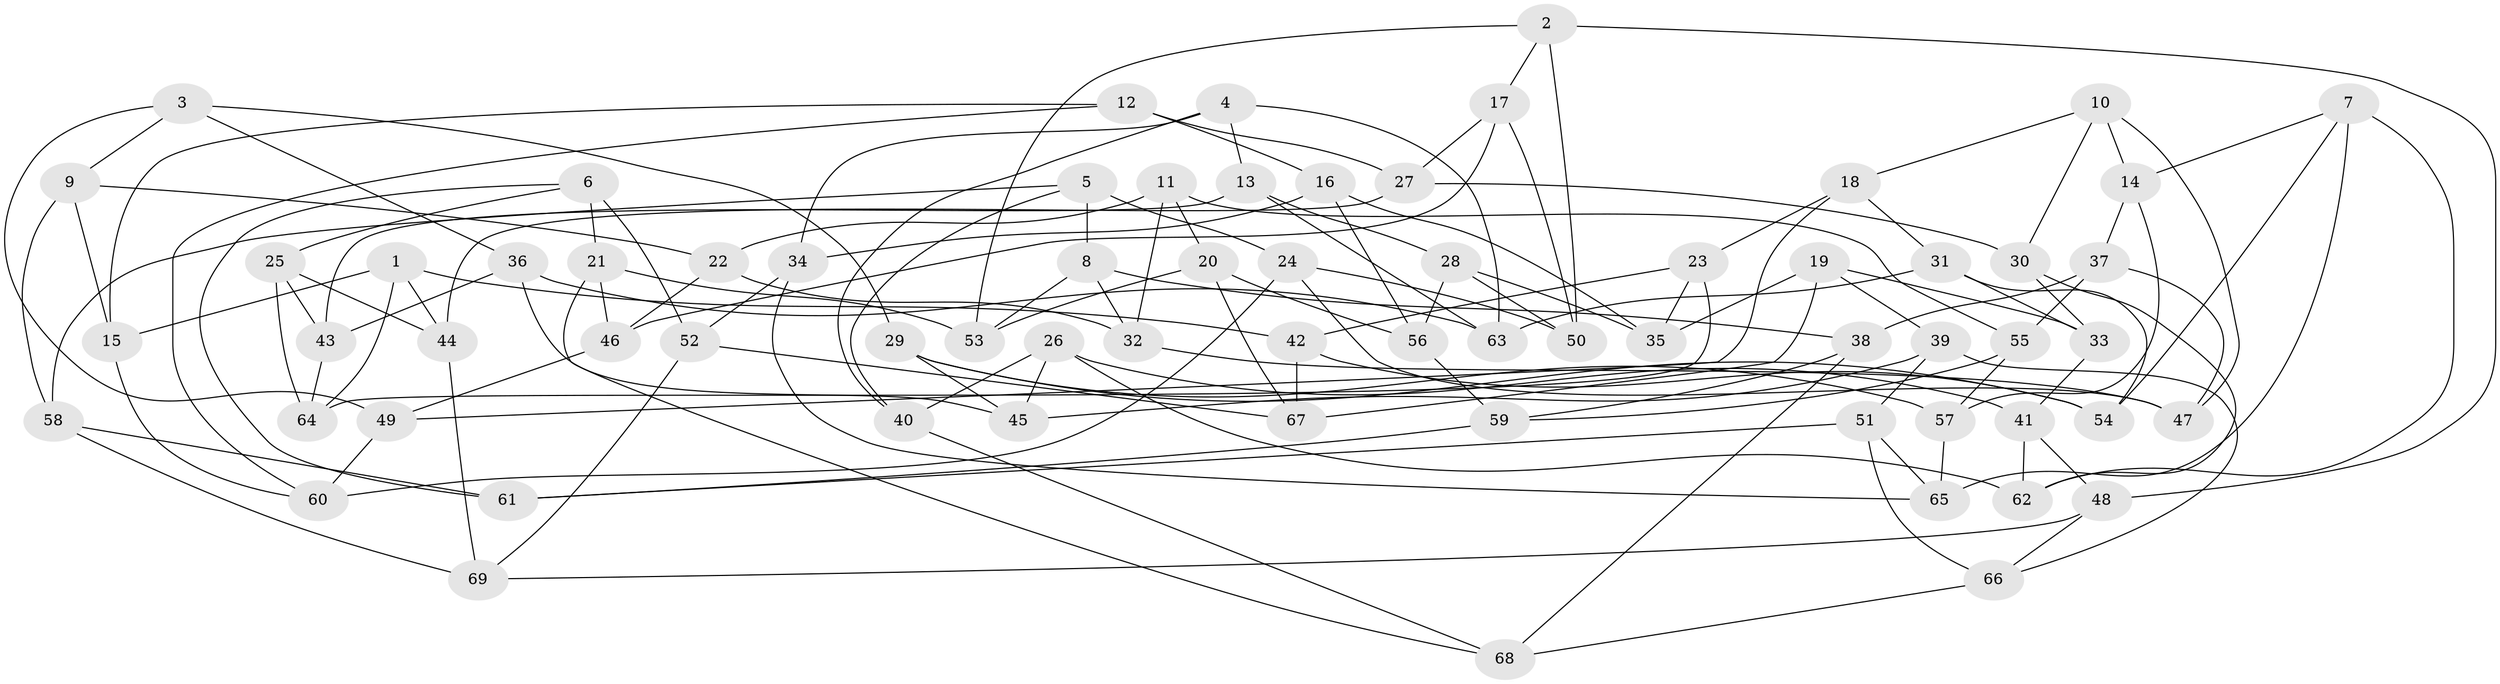 // coarse degree distribution, {6: 0.42857142857142855, 3: 0.023809523809523808, 5: 0.21428571428571427, 4: 0.3333333333333333}
// Generated by graph-tools (version 1.1) at 2025/52/02/27/25 19:52:31]
// undirected, 69 vertices, 138 edges
graph export_dot {
graph [start="1"]
  node [color=gray90,style=filled];
  1;
  2;
  3;
  4;
  5;
  6;
  7;
  8;
  9;
  10;
  11;
  12;
  13;
  14;
  15;
  16;
  17;
  18;
  19;
  20;
  21;
  22;
  23;
  24;
  25;
  26;
  27;
  28;
  29;
  30;
  31;
  32;
  33;
  34;
  35;
  36;
  37;
  38;
  39;
  40;
  41;
  42;
  43;
  44;
  45;
  46;
  47;
  48;
  49;
  50;
  51;
  52;
  53;
  54;
  55;
  56;
  57;
  58;
  59;
  60;
  61;
  62;
  63;
  64;
  65;
  66;
  67;
  68;
  69;
  1 -- 64;
  1 -- 42;
  1 -- 44;
  1 -- 15;
  2 -- 50;
  2 -- 53;
  2 -- 17;
  2 -- 48;
  3 -- 36;
  3 -- 29;
  3 -- 9;
  3 -- 49;
  4 -- 40;
  4 -- 34;
  4 -- 13;
  4 -- 63;
  5 -- 8;
  5 -- 40;
  5 -- 24;
  5 -- 58;
  6 -- 61;
  6 -- 25;
  6 -- 21;
  6 -- 52;
  7 -- 62;
  7 -- 14;
  7 -- 54;
  7 -- 65;
  8 -- 53;
  8 -- 38;
  8 -- 32;
  9 -- 22;
  9 -- 15;
  9 -- 58;
  10 -- 14;
  10 -- 18;
  10 -- 30;
  10 -- 47;
  11 -- 55;
  11 -- 22;
  11 -- 20;
  11 -- 32;
  12 -- 16;
  12 -- 60;
  12 -- 15;
  12 -- 27;
  13 -- 43;
  13 -- 63;
  13 -- 28;
  14 -- 37;
  14 -- 57;
  15 -- 60;
  16 -- 34;
  16 -- 56;
  16 -- 35;
  17 -- 46;
  17 -- 27;
  17 -- 50;
  18 -- 31;
  18 -- 23;
  18 -- 49;
  19 -- 67;
  19 -- 35;
  19 -- 33;
  19 -- 39;
  20 -- 56;
  20 -- 67;
  20 -- 53;
  21 -- 68;
  21 -- 53;
  21 -- 46;
  22 -- 32;
  22 -- 46;
  23 -- 64;
  23 -- 42;
  23 -- 35;
  24 -- 47;
  24 -- 50;
  24 -- 60;
  25 -- 44;
  25 -- 64;
  25 -- 43;
  26 -- 40;
  26 -- 41;
  26 -- 62;
  26 -- 45;
  27 -- 30;
  27 -- 44;
  28 -- 56;
  28 -- 35;
  28 -- 50;
  29 -- 54;
  29 -- 45;
  29 -- 57;
  30 -- 33;
  30 -- 62;
  31 -- 33;
  31 -- 54;
  31 -- 63;
  32 -- 47;
  33 -- 41;
  34 -- 65;
  34 -- 52;
  36 -- 45;
  36 -- 63;
  36 -- 43;
  37 -- 47;
  37 -- 55;
  37 -- 38;
  38 -- 68;
  38 -- 59;
  39 -- 51;
  39 -- 45;
  39 -- 66;
  40 -- 68;
  41 -- 62;
  41 -- 48;
  42 -- 54;
  42 -- 67;
  43 -- 64;
  44 -- 69;
  46 -- 49;
  48 -- 69;
  48 -- 66;
  49 -- 60;
  51 -- 61;
  51 -- 66;
  51 -- 65;
  52 -- 69;
  52 -- 67;
  55 -- 57;
  55 -- 59;
  56 -- 59;
  57 -- 65;
  58 -- 61;
  58 -- 69;
  59 -- 61;
  66 -- 68;
}
